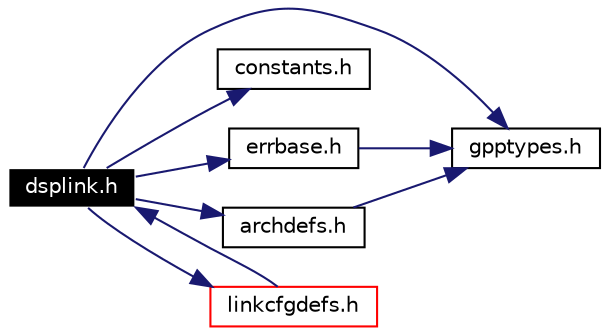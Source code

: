 digraph G
{
  edge [fontname="Helvetica",fontsize=10,labelfontname="Helvetica",labelfontsize=10];
  node [fontname="Helvetica",fontsize=10,shape=record];
  rankdir=LR;
  Node1 [label="dsplink.h",height=0.2,width=0.4,color="white", fillcolor="black", style="filled" fontcolor="white"];
  Node1 -> Node2 [color="midnightblue",fontsize=10,style="solid",fontname="Helvetica"];
  Node2 [label="gpptypes.h",height=0.2,width=0.4,color="black", fillcolor="white", style="filled",URL="$gpptypes_8h.html"];
  Node1 -> Node3 [color="midnightblue",fontsize=10,style="solid",fontname="Helvetica"];
  Node3 [label="constants.h",height=0.2,width=0.4,color="black", fillcolor="white", style="filled",URL="$constants_8h.html"];
  Node1 -> Node4 [color="midnightblue",fontsize=10,style="solid",fontname="Helvetica"];
  Node4 [label="errbase.h",height=0.2,width=0.4,color="black", fillcolor="white", style="filled",URL="$errbase_8h.html"];
  Node4 -> Node2 [color="midnightblue",fontsize=10,style="solid",fontname="Helvetica"];
  Node1 -> Node5 [color="midnightblue",fontsize=10,style="solid",fontname="Helvetica"];
  Node5 [label="archdefs.h",height=0.2,width=0.4,color="black", fillcolor="white", style="filled",URL="$archdefs_8h.html"];
  Node5 -> Node2 [color="midnightblue",fontsize=10,style="solid",fontname="Helvetica"];
  Node1 -> Node6 [color="midnightblue",fontsize=10,style="solid",fontname="Helvetica"];
  Node6 [label="linkcfgdefs.h",height=0.2,width=0.4,color="red", fillcolor="white", style="filled",URL="$linkcfgdefs_8h.html"];
  Node6 -> Node1 [color="midnightblue",fontsize=10,style="solid",fontname="Helvetica"];
}
